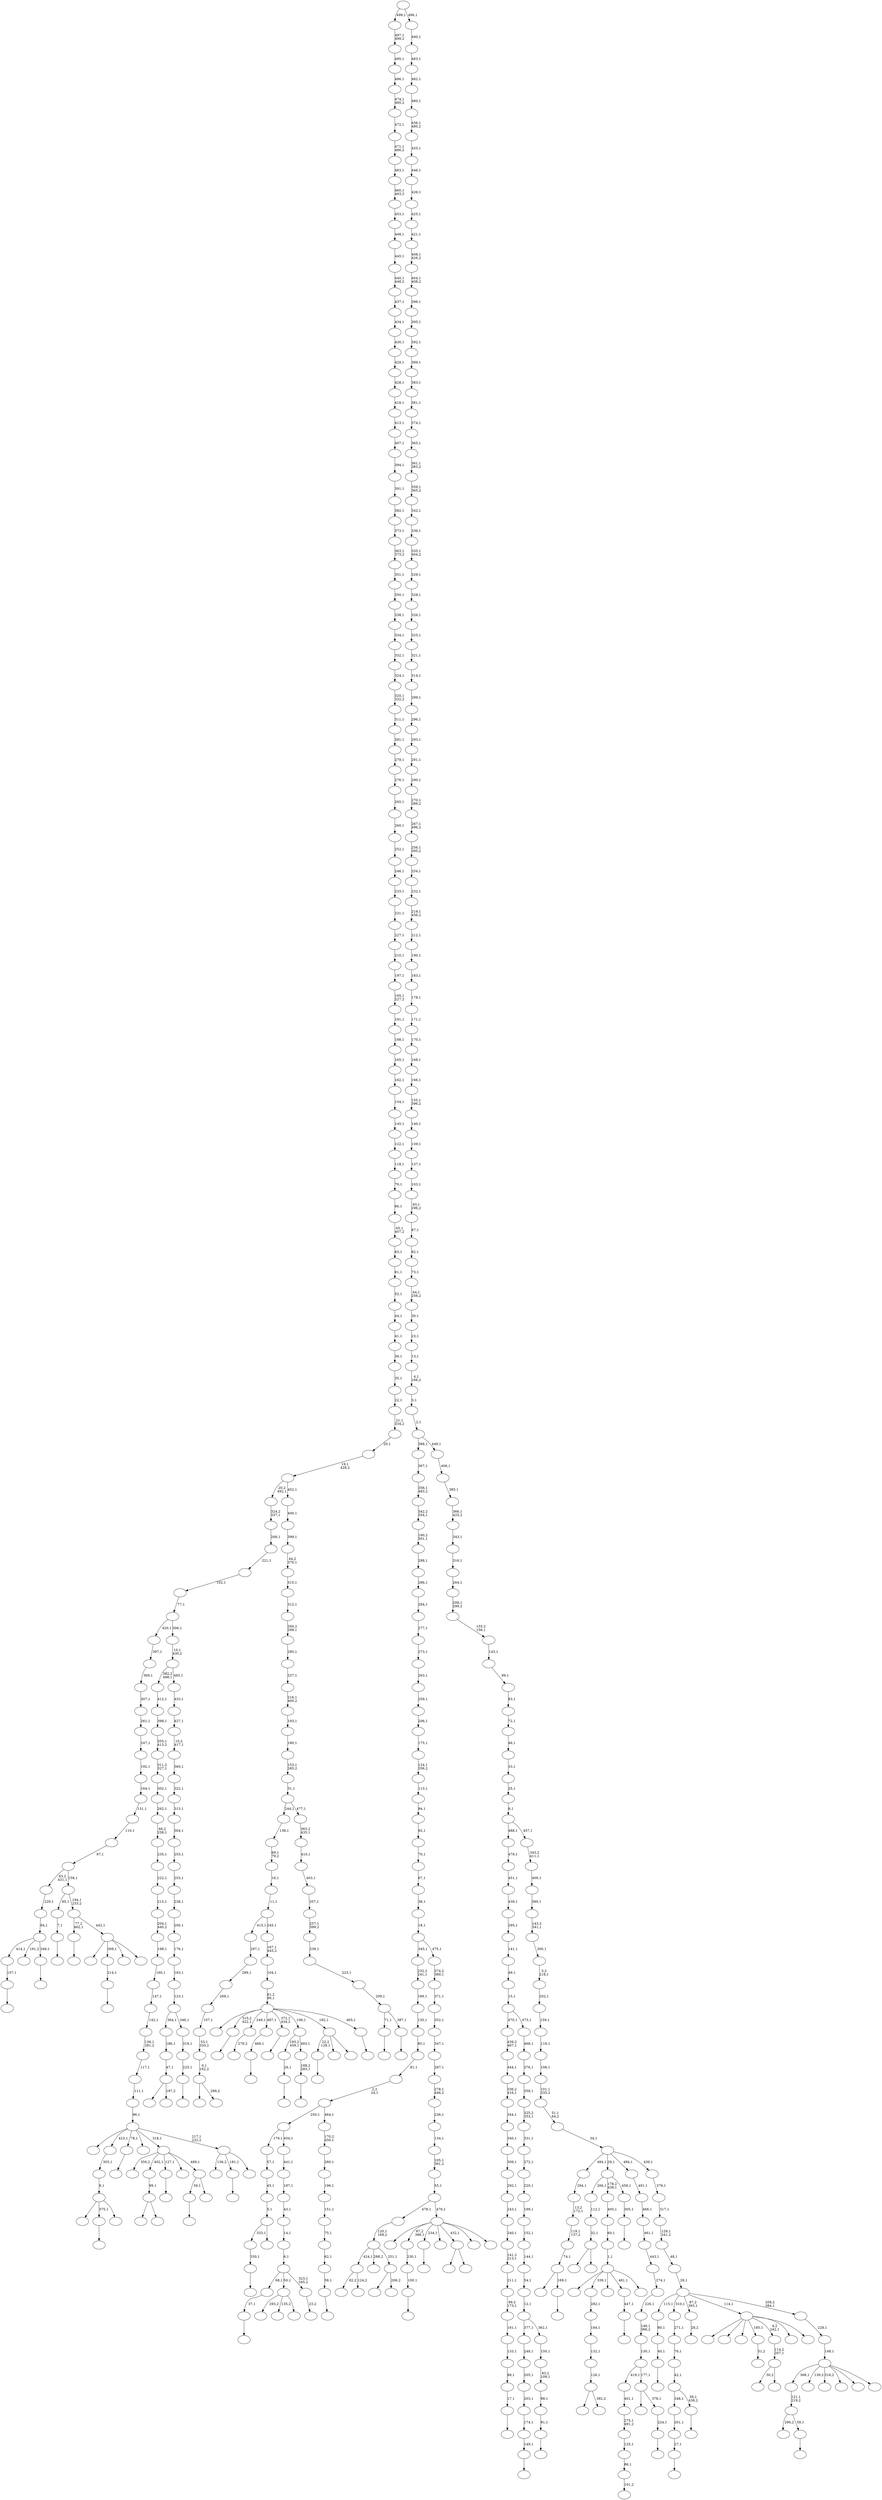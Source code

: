 digraph T {
	600 [label=""]
	599 [label=""]
	598 [label=""]
	597 [label=""]
	596 [label=""]
	595 [label=""]
	594 [label=""]
	593 [label=""]
	592 [label=""]
	591 [label=""]
	590 [label=""]
	589 [label=""]
	588 [label=""]
	587 [label=""]
	586 [label=""]
	585 [label=""]
	584 [label=""]
	583 [label=""]
	582 [label=""]
	581 [label=""]
	580 [label=""]
	579 [label=""]
	578 [label=""]
	577 [label=""]
	576 [label=""]
	575 [label=""]
	574 [label=""]
	573 [label=""]
	572 [label=""]
	571 [label=""]
	570 [label=""]
	569 [label=""]
	568 [label=""]
	567 [label=""]
	566 [label=""]
	565 [label=""]
	564 [label=""]
	563 [label=""]
	562 [label=""]
	561 [label=""]
	560 [label=""]
	559 [label=""]
	558 [label=""]
	557 [label=""]
	556 [label=""]
	555 [label=""]
	554 [label=""]
	553 [label=""]
	552 [label=""]
	551 [label=""]
	550 [label=""]
	549 [label=""]
	548 [label=""]
	547 [label=""]
	546 [label=""]
	545 [label=""]
	544 [label=""]
	543 [label=""]
	542 [label=""]
	541 [label=""]
	540 [label=""]
	539 [label=""]
	538 [label=""]
	537 [label=""]
	536 [label=""]
	535 [label=""]
	534 [label=""]
	533 [label=""]
	532 [label=""]
	531 [label=""]
	530 [label=""]
	529 [label=""]
	528 [label=""]
	527 [label=""]
	526 [label=""]
	525 [label=""]
	524 [label=""]
	523 [label=""]
	522 [label=""]
	521 [label=""]
	520 [label=""]
	519 [label=""]
	518 [label=""]
	517 [label=""]
	516 [label=""]
	515 [label=""]
	514 [label=""]
	513 [label=""]
	512 [label=""]
	511 [label=""]
	510 [label=""]
	509 [label=""]
	508 [label=""]
	507 [label=""]
	506 [label=""]
	505 [label=""]
	504 [label=""]
	503 [label=""]
	502 [label=""]
	501 [label=""]
	500 [label=""]
	499 [label=""]
	498 [label=""]
	497 [label=""]
	496 [label=""]
	495 [label=""]
	494 [label=""]
	493 [label=""]
	492 [label=""]
	491 [label=""]
	490 [label=""]
	489 [label=""]
	488 [label=""]
	487 [label=""]
	486 [label=""]
	485 [label=""]
	484 [label=""]
	483 [label=""]
	482 [label=""]
	481 [label=""]
	480 [label=""]
	479 [label=""]
	478 [label=""]
	477 [label=""]
	476 [label=""]
	475 [label=""]
	474 [label=""]
	473 [label=""]
	472 [label=""]
	471 [label=""]
	470 [label=""]
	469 [label=""]
	468 [label=""]
	467 [label=""]
	466 [label=""]
	465 [label=""]
	464 [label=""]
	463 [label=""]
	462 [label=""]
	461 [label=""]
	460 [label=""]
	459 [label=""]
	458 [label=""]
	457 [label=""]
	456 [label=""]
	455 [label=""]
	454 [label=""]
	453 [label=""]
	452 [label=""]
	451 [label=""]
	450 [label=""]
	449 [label=""]
	448 [label=""]
	447 [label=""]
	446 [label=""]
	445 [label=""]
	444 [label=""]
	443 [label=""]
	442 [label=""]
	441 [label=""]
	440 [label=""]
	439 [label=""]
	438 [label=""]
	437 [label=""]
	436 [label=""]
	435 [label=""]
	434 [label=""]
	433 [label=""]
	432 [label=""]
	431 [label=""]
	430 [label=""]
	429 [label=""]
	428 [label=""]
	427 [label=""]
	426 [label=""]
	425 [label=""]
	424 [label=""]
	423 [label=""]
	422 [label=""]
	421 [label=""]
	420 [label=""]
	419 [label=""]
	418 [label=""]
	417 [label=""]
	416 [label=""]
	415 [label=""]
	414 [label=""]
	413 [label=""]
	412 [label=""]
	411 [label=""]
	410 [label=""]
	409 [label=""]
	408 [label=""]
	407 [label=""]
	406 [label=""]
	405 [label=""]
	404 [label=""]
	403 [label=""]
	402 [label=""]
	401 [label=""]
	400 [label=""]
	399 [label=""]
	398 [label=""]
	397 [label=""]
	396 [label=""]
	395 [label=""]
	394 [label=""]
	393 [label=""]
	392 [label=""]
	391 [label=""]
	390 [label=""]
	389 [label=""]
	388 [label=""]
	387 [label=""]
	386 [label=""]
	385 [label=""]
	384 [label=""]
	383 [label=""]
	382 [label=""]
	381 [label=""]
	380 [label=""]
	379 [label=""]
	378 [label=""]
	377 [label=""]
	376 [label=""]
	375 [label=""]
	374 [label=""]
	373 [label=""]
	372 [label=""]
	371 [label=""]
	370 [label=""]
	369 [label=""]
	368 [label=""]
	367 [label=""]
	366 [label=""]
	365 [label=""]
	364 [label=""]
	363 [label=""]
	362 [label=""]
	361 [label=""]
	360 [label=""]
	359 [label=""]
	358 [label=""]
	357 [label=""]
	356 [label=""]
	355 [label=""]
	354 [label=""]
	353 [label=""]
	352 [label=""]
	351 [label=""]
	350 [label=""]
	349 [label=""]
	348 [label=""]
	347 [label=""]
	346 [label=""]
	345 [label=""]
	344 [label=""]
	343 [label=""]
	342 [label=""]
	341 [label=""]
	340 [label=""]
	339 [label=""]
	338 [label=""]
	337 [label=""]
	336 [label=""]
	335 [label=""]
	334 [label=""]
	333 [label=""]
	332 [label=""]
	331 [label=""]
	330 [label=""]
	329 [label=""]
	328 [label=""]
	327 [label=""]
	326 [label=""]
	325 [label=""]
	324 [label=""]
	323 [label=""]
	322 [label=""]
	321 [label=""]
	320 [label=""]
	319 [label=""]
	318 [label=""]
	317 [label=""]
	316 [label=""]
	315 [label=""]
	314 [label=""]
	313 [label=""]
	312 [label=""]
	311 [label=""]
	310 [label=""]
	309 [label=""]
	308 [label=""]
	307 [label=""]
	306 [label=""]
	305 [label=""]
	304 [label=""]
	303 [label=""]
	302 [label=""]
	301 [label=""]
	300 [label=""]
	299 [label=""]
	298 [label=""]
	297 [label=""]
	296 [label=""]
	295 [label=""]
	294 [label=""]
	293 [label=""]
	292 [label=""]
	291 [label=""]
	290 [label=""]
	289 [label=""]
	288 [label=""]
	287 [label=""]
	286 [label=""]
	285 [label=""]
	284 [label=""]
	283 [label=""]
	282 [label=""]
	281 [label=""]
	280 [label=""]
	279 [label=""]
	278 [label=""]
	277 [label=""]
	276 [label=""]
	275 [label=""]
	274 [label=""]
	273 [label=""]
	272 [label=""]
	271 [label=""]
	270 [label=""]
	269 [label=""]
	268 [label=""]
	267 [label=""]
	266 [label=""]
	265 [label=""]
	264 [label=""]
	263 [label=""]
	262 [label=""]
	261 [label=""]
	260 [label=""]
	259 [label=""]
	258 [label=""]
	257 [label=""]
	256 [label=""]
	255 [label=""]
	254 [label=""]
	253 [label=""]
	252 [label=""]
	251 [label=""]
	250 [label=""]
	249 [label=""]
	248 [label=""]
	247 [label=""]
	246 [label=""]
	245 [label=""]
	244 [label=""]
	243 [label=""]
	242 [label=""]
	241 [label=""]
	240 [label=""]
	239 [label=""]
	238 [label=""]
	237 [label=""]
	236 [label=""]
	235 [label=""]
	234 [label=""]
	233 [label=""]
	232 [label=""]
	231 [label=""]
	230 [label=""]
	229 [label=""]
	228 [label=""]
	227 [label=""]
	226 [label=""]
	225 [label=""]
	224 [label=""]
	223 [label=""]
	222 [label=""]
	221 [label=""]
	220 [label=""]
	219 [label=""]
	218 [label=""]
	217 [label=""]
	216 [label=""]
	215 [label=""]
	214 [label=""]
	213 [label=""]
	212 [label=""]
	211 [label=""]
	210 [label=""]
	209 [label=""]
	208 [label=""]
	207 [label=""]
	206 [label=""]
	205 [label=""]
	204 [label=""]
	203 [label=""]
	202 [label=""]
	201 [label=""]
	200 [label=""]
	199 [label=""]
	198 [label=""]
	197 [label=""]
	196 [label=""]
	195 [label=""]
	194 [label=""]
	193 [label=""]
	192 [label=""]
	191 [label=""]
	190 [label=""]
	189 [label=""]
	188 [label=""]
	187 [label=""]
	186 [label=""]
	185 [label=""]
	184 [label=""]
	183 [label=""]
	182 [label=""]
	181 [label=""]
	180 [label=""]
	179 [label=""]
	178 [label=""]
	177 [label=""]
	176 [label=""]
	175 [label=""]
	174 [label=""]
	173 [label=""]
	172 [label=""]
	171 [label=""]
	170 [label=""]
	169 [label=""]
	168 [label=""]
	167 [label=""]
	166 [label=""]
	165 [label=""]
	164 [label=""]
	163 [label=""]
	162 [label=""]
	161 [label=""]
	160 [label=""]
	159 [label=""]
	158 [label=""]
	157 [label=""]
	156 [label=""]
	155 [label=""]
	154 [label=""]
	153 [label=""]
	152 [label=""]
	151 [label=""]
	150 [label=""]
	149 [label=""]
	148 [label=""]
	147 [label=""]
	146 [label=""]
	145 [label=""]
	144 [label=""]
	143 [label=""]
	142 [label=""]
	141 [label=""]
	140 [label=""]
	139 [label=""]
	138 [label=""]
	137 [label=""]
	136 [label=""]
	135 [label=""]
	134 [label=""]
	133 [label=""]
	132 [label=""]
	131 [label=""]
	130 [label=""]
	129 [label=""]
	128 [label=""]
	127 [label=""]
	126 [label=""]
	125 [label=""]
	124 [label=""]
	123 [label=""]
	122 [label=""]
	121 [label=""]
	120 [label=""]
	119 [label=""]
	118 [label=""]
	117 [label=""]
	116 [label=""]
	115 [label=""]
	114 [label=""]
	113 [label=""]
	112 [label=""]
	111 [label=""]
	110 [label=""]
	109 [label=""]
	108 [label=""]
	107 [label=""]
	106 [label=""]
	105 [label=""]
	104 [label=""]
	103 [label=""]
	102 [label=""]
	101 [label=""]
	100 [label=""]
	99 [label=""]
	98 [label=""]
	97 [label=""]
	96 [label=""]
	95 [label=""]
	94 [label=""]
	93 [label=""]
	92 [label=""]
	91 [label=""]
	90 [label=""]
	89 [label=""]
	88 [label=""]
	87 [label=""]
	86 [label=""]
	85 [label=""]
	84 [label=""]
	83 [label=""]
	82 [label=""]
	81 [label=""]
	80 [label=""]
	79 [label=""]
	78 [label=""]
	77 [label=""]
	76 [label=""]
	75 [label=""]
	74 [label=""]
	73 [label=""]
	72 [label=""]
	71 [label=""]
	70 [label=""]
	69 [label=""]
	68 [label=""]
	67 [label=""]
	66 [label=""]
	65 [label=""]
	64 [label=""]
	63 [label=""]
	62 [label=""]
	61 [label=""]
	60 [label=""]
	59 [label=""]
	58 [label=""]
	57 [label=""]
	56 [label=""]
	55 [label=""]
	54 [label=""]
	53 [label=""]
	52 [label=""]
	51 [label=""]
	50 [label=""]
	49 [label=""]
	48 [label=""]
	47 [label=""]
	46 [label=""]
	45 [label=""]
	44 [label=""]
	43 [label=""]
	42 [label=""]
	41 [label=""]
	40 [label=""]
	39 [label=""]
	38 [label=""]
	37 [label=""]
	36 [label=""]
	35 [label=""]
	34 [label=""]
	33 [label=""]
	32 [label=""]
	31 [label=""]
	30 [label=""]
	29 [label=""]
	28 [label=""]
	27 [label=""]
	26 [label=""]
	25 [label=""]
	24 [label=""]
	23 [label=""]
	22 [label=""]
	21 [label=""]
	20 [label=""]
	19 [label=""]
	18 [label=""]
	17 [label=""]
	16 [label=""]
	15 [label=""]
	14 [label=""]
	13 [label=""]
	12 [label=""]
	11 [label=""]
	10 [label=""]
	9 [label=""]
	8 [label=""]
	7 [label=""]
	6 [label=""]
	5 [label=""]
	4 [label=""]
	3 [label=""]
	2 [label=""]
	1 [label=""]
	0 [label=""]
	596 -> 597 [label=""]
	595 -> 596 [label="37,1"]
	592 -> 593 [label=""]
	591 -> 594 [label="290,2"]
	591 -> 592 [label="59,1"]
	590 -> 591 [label="121,1\n219,2"]
	587 -> 588 [label=""]
	583 -> 584 [label="101,2"]
	582 -> 583 [label="86,1"]
	581 -> 582 [label="125,1"]
	580 -> 581 [label="275,1\n491,2"]
	579 -> 580 [label="401,1"]
	577 -> 585 [label=""]
	577 -> 578 [label=""]
	576 -> 577 [label="99,1"]
	569 -> 570 [label=""]
	568 -> 569 [label="17,1"]
	567 -> 568 [label="88,1"]
	566 -> 567 [label="133,1"]
	565 -> 566 [label="161,1"]
	564 -> 565 [label="89,2\n173,1"]
	563 -> 564 [label="211,1"]
	562 -> 563 [label="141,2\n213,1"]
	561 -> 562 [label="240,1"]
	560 -> 561 [label="243,1"]
	559 -> 560 [label="292,1"]
	558 -> 559 [label="309,1"]
	557 -> 558 [label="340,1"]
	556 -> 557 [label="344,1"]
	555 -> 556 [label="336,2\n416,1"]
	554 -> 555 [label="444,1"]
	553 -> 554 [label="439,2\n467,1"]
	549 -> 598 [label=""]
	549 -> 550 [label="197,2"]
	548 -> 549 [label="47,1"]
	547 -> 548 [label="186,1"]
	541 -> 542 [label=""]
	540 -> 541 [label="26,1"]
	538 -> 571 [label="293,2"]
	538 -> 552 [label="135,2"]
	538 -> 539 [label=""]
	535 -> 543 [label=""]
	535 -> 536 [label=""]
	534 -> 535 [label="32,1"]
	533 -> 534 [label="112,1"]
	531 -> 532 [label=""]
	529 -> 530 [label=""]
	528 -> 529 [label="7,1"]
	526 -> 527 [label=""]
	523 -> 524 [label=""]
	522 -> 523 [label="40,1"]
	521 -> 522 [label="80,1"]
	517 -> 518 [label=""]
	516 -> 551 [label=""]
	516 -> 517 [label="169,1"]
	515 -> 516 [label="74,1"]
	514 -> 515 [label="119,1\n137,2"]
	513 -> 514 [label="13,2\n172,1"]
	512 -> 513 [label="294,1"]
	509 -> 510 [label=""]
	508 -> 509 [label="27,1"]
	507 -> 508 [label="201,1"]
	505 -> 511 [label="82,2"]
	505 -> 506 [label="124,2"]
	503 -> 504 [label=""]
	500 -> 519 [label=""]
	500 -> 501 [label="289,2"]
	499 -> 500 [label="0,1\n162,2"]
	498 -> 499 [label="53,1\n320,2"]
	497 -> 498 [label="107,1"]
	496 -> 497 [label="269,1"]
	495 -> 496 [label="289,1"]
	494 -> 495 [label="297,1"]
	492 -> 493 [label=""]
	491 -> 492 [label="157,1"]
	489 -> 490 [label=""]
	488 -> 489 [label="100,1"]
	487 -> 488 [label="230,1"]
	485 -> 486 [label=""]
	484 -> 485 [label="149,1"]
	483 -> 484 [label="174,1"]
	482 -> 483 [label="203,1"]
	481 -> 482 [label="205,1"]
	480 -> 481 [label="248,1"]
	478 -> 479 [label=""]
	477 -> 478 [label="91,1"]
	476 -> 477 [label="98,1"]
	475 -> 476 [label="83,2\n109,1"]
	474 -> 475 [label="150,1"]
	473 -> 480 [label="377,1"]
	473 -> 474 [label="362,1"]
	472 -> 473 [label="12,1"]
	471 -> 472 [label="54,1"]
	470 -> 471 [label="144,1"]
	469 -> 470 [label="152,1"]
	468 -> 469 [label="199,1"]
	467 -> 468 [label="220,1"]
	466 -> 467 [label="272,1"]
	465 -> 466 [label="331,1"]
	464 -> 465 [label="325,2\n353,1"]
	463 -> 464 [label="358,1"]
	462 -> 463 [label="376,1"]
	461 -> 462 [label="468,1"]
	460 -> 553 [label="470,1"]
	460 -> 461 [label="473,1"]
	459 -> 460 [label="15,1"]
	458 -> 459 [label="49,1"]
	457 -> 458 [label="141,1"]
	456 -> 457 [label="295,1"]
	455 -> 456 [label="439,1"]
	454 -> 455 [label="451,1"]
	453 -> 454 [label="479,1"]
	450 -> 451 [label=""]
	447 -> 448 [label=""]
	445 -> 502 [label=""]
	445 -> 446 [label="392,2"]
	444 -> 445 [label="126,1"]
	443 -> 444 [label="132,1"]
	442 -> 443 [label="184,1"]
	441 -> 442 [label="282,1"]
	439 -> 440 [label=""]
	435 -> 589 [label=""]
	435 -> 503 [label="375,1"]
	435 -> 436 [label=""]
	434 -> 435 [label="9,1"]
	433 -> 434 [label="303,1"]
	431 -> 432 [label=""]
	430 -> 431 [label="330,1"]
	425 -> 426 [label=""]
	423 -> 430 [label="333,1"]
	423 -> 424 [label=""]
	422 -> 423 [label="5,1"]
	421 -> 422 [label="45,1"]
	420 -> 421 [label="57,1"]
	417 -> 418 [label="279,2"]
	415 -> 416 [label=""]
	414 -> 415 [label="469,1"]
	412 -> 413 [label=""]
	410 -> 411 [label=""]
	408 -> 409 [label=""]
	407 -> 408 [label="447,1"]
	405 -> 406 [label=""]
	404 -> 405 [label="188,2\n283,1"]
	403 -> 540 [label="193,2\n459,1"]
	403 -> 404 [label="493,1"]
	401 -> 402 [label="51,2"]
	398 -> 399 [label=""]
	397 -> 491 [label="414,1"]
	397 -> 428 [label="191,2"]
	397 -> 398 [label="349,1"]
	396 -> 397 [label="84,1"]
	395 -> 396 [label="229,1"]
	393 -> 573 [label="30,2"]
	393 -> 394 [label=""]
	392 -> 393 [label="114,2\n207,1"]
	389 -> 574 [label=""]
	389 -> 441 [label="339,1"]
	389 -> 437 [label=""]
	389 -> 407 [label="481,1"]
	389 -> 390 [label=""]
	388 -> 389 [label="1,1"]
	387 -> 388 [label="60,1"]
	386 -> 387 [label="405,1"]
	384 -> 385 [label=""]
	383 -> 384 [label="214,1"]
	381 -> 382 [label=""]
	380 -> 381 [label="305,1"]
	379 -> 533 [label="266,1"]
	379 -> 386 [label="178,2\n438,1"]
	379 -> 380 [label="458,1"]
	377 -> 531 [label="22,2\n128,1"]
	377 -> 520 [label=""]
	377 -> 378 [label=""]
	373 -> 374 [label=""]
	372 -> 507 [label="348,1"]
	372 -> 373 [label="56,1\n436,2"]
	371 -> 372 [label="42,1"]
	370 -> 371 [label="76,1"]
	369 -> 370 [label="271,1"]
	367 -> 450 [label="39,1"]
	367 -> 368 [label=""]
	366 -> 600 [label="350,2"]
	366 -> 576 [label="402,1"]
	366 -> 425 [label="127,1"]
	366 -> 400 [label=""]
	366 -> 367 [label="489,1"]
	364 -> 365 [label=""]
	362 -> 363 [label="23,2"]
	361 -> 595 [label="68,1"]
	361 -> 538 [label="50,1"]
	361 -> 362 [label="323,1\n345,2"]
	360 -> 361 [label="6,1"]
	359 -> 360 [label="14,1"]
	358 -> 359 [label="43,1"]
	357 -> 358 [label="187,1"]
	356 -> 357 [label="441,1"]
	355 -> 420 [label="179,1"]
	355 -> 356 [label="454,1"]
	352 -> 537 [label=""]
	352 -> 383 [label="308,1"]
	352 -> 375 [label=""]
	352 -> 353 [label=""]
	351 -> 526 [label="77,2\n462,1"]
	351 -> 352 [label="442,1"]
	350 -> 528 [label="95,1"]
	350 -> 351 [label="194,1\n233,2"]
	349 -> 395 [label="63,2\n431,1"]
	349 -> 350 [label="158,1"]
	348 -> 349 [label="97,1"]
	347 -> 348 [label="110,1"]
	346 -> 347 [label="131,1"]
	345 -> 346 [label="164,1"]
	344 -> 345 [label="192,1"]
	343 -> 344 [label="247,1"]
	342 -> 343 [label="261,1"]
	341 -> 342 [label="307,1"]
	340 -> 341 [label="369,1"]
	339 -> 340 [label="397,1"]
	337 -> 572 [label="136,2"]
	337 -> 364 [label="181,1"]
	337 -> 338 [label=""]
	336 -> 452 [label=""]
	336 -> 433 [label="423,1"]
	336 -> 410 [label="78,1"]
	336 -> 376 [label=""]
	336 -> 366 [label="318,1"]
	336 -> 337 [label="217,1\n222,2"]
	335 -> 336 [label="96,1"]
	334 -> 335 [label="111,1"]
	333 -> 334 [label="117,1"]
	332 -> 333 [label="136,1\n281,2"]
	331 -> 332 [label="142,1"]
	330 -> 331 [label="147,1"]
	329 -> 330 [label="160,1"]
	328 -> 329 [label="198,1"]
	327 -> 328 [label="204,1\n440,2"]
	326 -> 327 [label="215,1"]
	325 -> 326 [label="222,1"]
	324 -> 325 [label="235,1"]
	323 -> 324 [label="66,2\n258,1"]
	322 -> 323 [label="262,1"]
	321 -> 322 [label="302,1"]
	320 -> 321 [label="311,2\n327,1"]
	319 -> 320 [label="355,1\n413,2"]
	318 -> 319 [label="398,1"]
	317 -> 318 [label="412,1"]
	315 -> 316 [label=""]
	314 -> 315 [label="58,1"]
	313 -> 314 [label="62,1"]
	312 -> 313 [label="75,1"]
	311 -> 312 [label="151,1"]
	310 -> 311 [label="196,1"]
	309 -> 310 [label="280,1"]
	308 -> 309 [label="170,2\n450,1"]
	307 -> 355 [label="250,1"]
	307 -> 308 [label="464,1"]
	306 -> 307 [label="2,2\n24,1"]
	305 -> 306 [label="81,1"]
	304 -> 305 [label="85,1"]
	303 -> 304 [label="135,1"]
	302 -> 303 [label="189,1"]
	301 -> 302 [label="232,2\n241,1"]
	299 -> 419 [label=""]
	299 -> 300 [label=""]
	297 -> 298 [label=""]
	296 -> 575 [label=""]
	296 -> 439 [label="315,2\n422,1"]
	296 -> 417 [label="249,1"]
	296 -> 414 [label="487,1"]
	296 -> 412 [label="372,1\n434,2"]
	296 -> 403 [label="106,1"]
	296 -> 377 [label="182,1"]
	296 -> 297 [label="465,1"]
	295 -> 296 [label="61,2\n90,1"]
	294 -> 295 [label="104,1"]
	293 -> 294 [label="167,1\n445,2"]
	292 -> 494 [label="415,1"]
	292 -> 293 [label="245,1"]
	291 -> 292 [label="11,1"]
	290 -> 291 [label="16,1"]
	289 -> 290 [label="69,1\n79,2"]
	288 -> 289 [label="138,1"]
	286 -> 287 [label=""]
	285 -> 286 [label="224,1"]
	284 -> 438 [label=""]
	284 -> 285 [label="378,1"]
	283 -> 579 [label="419,1"]
	283 -> 284 [label="177,1"]
	282 -> 283 [label="130,1"]
	281 -> 282 [label="146,1\n366,2"]
	280 -> 281 [label="226,1"]
	279 -> 280 [label="274,1"]
	278 -> 279 [label="443,1"]
	277 -> 278 [label="461,1"]
	276 -> 277 [label="466,1"]
	275 -> 276 [label="491,1"]
	273 -> 599 [label=""]
	273 -> 274 [label="206,2"]
	272 -> 505 [label="424,1"]
	272 -> 391 [label="288,2"]
	272 -> 273 [label="251,1"]
	271 -> 272 [label="120,1\n168,2"]
	269 -> 270 [label=""]
	268 -> 269 [label="225,1"]
	267 -> 268 [label="319,1"]
	266 -> 547 [label="364,1"]
	266 -> 267 [label="346,1"]
	265 -> 266 [label="123,1"]
	264 -> 265 [label="163,1"]
	263 -> 264 [label="176,1"]
	262 -> 263 [label="200,1"]
	261 -> 262 [label="238,1"]
	260 -> 261 [label="253,1"]
	259 -> 260 [label="255,1"]
	258 -> 259 [label="304,1"]
	257 -> 258 [label="313,1"]
	256 -> 257 [label="322,1"]
	255 -> 256 [label="360,1"]
	254 -> 255 [label="10,2\n417,1"]
	253 -> 254 [label="427,1"]
	252 -> 253 [label="433,1"]
	251 -> 317 [label="382,2\n498,1"]
	251 -> 252 [label="485,1"]
	250 -> 251 [label="10,1\n430,2"]
	249 -> 339 [label="420,1"]
	249 -> 250 [label="306,1"]
	248 -> 249 [label="77,1"]
	247 -> 248 [label="102,1"]
	246 -> 247 [label="221,1"]
	245 -> 246 [label="268,1"]
	244 -> 245 [label="324,2\n337,1"]
	241 -> 242 [label=""]
	240 -> 587 [label="71,1"]
	240 -> 241 [label="387,1"]
	239 -> 240 [label="209,1"]
	238 -> 239 [label="223,1"]
	237 -> 238 [label="239,1"]
	236 -> 237 [label="257,1\n399,2"]
	235 -> 236 [label="357,1"]
	234 -> 235 [label="403,1"]
	233 -> 234 [label="410,1"]
	232 -> 233 [label="363,2\n435,1"]
	231 -> 288 [label="244,1"]
	231 -> 232 [label="477,1"]
	230 -> 231 [label="31,1"]
	229 -> 230 [label="153,1\n265,2"]
	228 -> 229 [label="180,1"]
	227 -> 228 [label="193,1"]
	226 -> 227 [label="216,1\n400,2"]
	225 -> 226 [label="237,1"]
	224 -> 225 [label="285,1"]
	223 -> 224 [label="260,2\n298,1"]
	222 -> 223 [label="312,1"]
	221 -> 222 [label="315,1"]
	220 -> 221 [label="44,2\n370,1"]
	219 -> 220 [label="399,1"]
	218 -> 219 [label="400,1"]
	217 -> 244 [label="20,2\n492,1"]
	217 -> 218 [label="452,1"]
	216 -> 217 [label="19,1\n428,2"]
	215 -> 216 [label="20,1"]
	214 -> 215 [label="21,1\n334,2"]
	213 -> 214 [label="22,1"]
	212 -> 213 [label="35,1"]
	211 -> 212 [label="36,1"]
	210 -> 211 [label="41,1"]
	209 -> 210 [label="44,1"]
	208 -> 209 [label="52,1"]
	207 -> 208 [label="61,1"]
	206 -> 207 [label="63,1"]
	205 -> 206 [label="65,1\n407,2"]
	204 -> 205 [label="66,1"]
	203 -> 204 [label="79,1"]
	202 -> 203 [label="118,1"]
	201 -> 202 [label="122,1"]
	200 -> 201 [label="145,1"]
	199 -> 200 [label="154,1"]
	198 -> 199 [label="162,1"]
	197 -> 198 [label="165,1"]
	196 -> 197 [label="188,1"]
	195 -> 196 [label="191,1"]
	194 -> 195 [label="195,1\n227,2"]
	193 -> 194 [label="197,1"]
	192 -> 193 [label="210,1"]
	191 -> 192 [label="227,1"]
	190 -> 191 [label="231,1"]
	189 -> 190 [label="233,1"]
	188 -> 189 [label="246,1"]
	187 -> 188 [label="252,1"]
	186 -> 187 [label="260,1"]
	185 -> 186 [label="265,1"]
	184 -> 185 [label="276,1"]
	183 -> 184 [label="279,1"]
	182 -> 183 [label="281,1"]
	181 -> 182 [label="311,1"]
	180 -> 181 [label="320,1\n332,2"]
	179 -> 180 [label="324,1"]
	178 -> 179 [label="332,1"]
	177 -> 178 [label="334,1"]
	176 -> 177 [label="338,1"]
	175 -> 176 [label="350,1"]
	174 -> 175 [label="351,1"]
	173 -> 174 [label="363,1\n373,2"]
	172 -> 173 [label="373,1"]
	171 -> 172 [label="382,1"]
	170 -> 171 [label="391,1"]
	169 -> 170 [label="394,1"]
	168 -> 169 [label="407,1"]
	167 -> 168 [label="413,1"]
	166 -> 167 [label="418,1"]
	165 -> 166 [label="428,1"]
	164 -> 165 [label="429,1"]
	163 -> 164 [label="430,1"]
	162 -> 163 [label="434,1"]
	161 -> 162 [label="437,1"]
	160 -> 161 [label="440,1\n448,2"]
	159 -> 160 [label="445,1"]
	158 -> 159 [label="448,1"]
	157 -> 158 [label="453,1"]
	156 -> 157 [label="460,1\n463,2"]
	155 -> 156 [label="463,1"]
	154 -> 155 [label="471,1\n486,2"]
	153 -> 154 [label="472,1"]
	152 -> 153 [label="474,1\n495,2"]
	151 -> 152 [label="486,1"]
	150 -> 151 [label="495,1"]
	149 -> 150 [label="497,1\n499,2"]
	147 -> 148 [label="28,2"]
	144 -> 544 [label=""]
	144 -> 487 [label="67,2\n386,1"]
	144 -> 447 [label="234,1"]
	144 -> 429 [label=""]
	144 -> 299 [label="432,1"]
	144 -> 243 [label=""]
	144 -> 145 [label=""]
	143 -> 271 [label="478,1"]
	143 -> 144 [label="476,1"]
	142 -> 143 [label="55,1"]
	141 -> 142 [label="105,1\n361,2"]
	140 -> 141 [label="134,1"]
	139 -> 140 [label="236,1"]
	138 -> 139 [label="278,1\n446,2"]
	137 -> 138 [label="287,1"]
	136 -> 137 [label="347,1"]
	135 -> 136 [label="352,1"]
	134 -> 135 [label="371,1"]
	133 -> 134 [label="374,2\n380,1"]
	132 -> 301 [label="345,1"]
	132 -> 133 [label="475,1"]
	131 -> 132 [label="18,1"]
	130 -> 131 [label="38,1"]
	129 -> 130 [label="67,1"]
	128 -> 129 [label="70,1"]
	127 -> 128 [label="92,1"]
	126 -> 127 [label="94,1"]
	125 -> 126 [label="113,1"]
	124 -> 125 [label="124,1\n356,2"]
	123 -> 124 [label="175,1"]
	122 -> 123 [label="206,1"]
	121 -> 122 [label="259,1"]
	120 -> 121 [label="263,1"]
	119 -> 120 [label="273,1"]
	118 -> 119 [label="277,1"]
	117 -> 118 [label="284,1"]
	116 -> 117 [label="286,1"]
	115 -> 116 [label="288,1"]
	114 -> 115 [label="190,2\n301,1"]
	113 -> 114 [label="342,2\n354,1"]
	112 -> 113 [label="356,1\n483,2"]
	111 -> 112 [label="367,1"]
	109 -> 546 [label=""]
	109 -> 545 [label=""]
	109 -> 449 [label=""]
	109 -> 401 [label="185,1"]
	109 -> 392 [label="4,2\n242,1"]
	109 -> 146 [label=""]
	109 -> 110 [label=""]
	107 -> 590 [label="368,1"]
	107 -> 586 [label="139,2"]
	107 -> 525 [label="316,2"]
	107 -> 427 [label=""]
	107 -> 354 [label=""]
	107 -> 108 [label=""]
	106 -> 107 [label="148,1"]
	105 -> 106 [label="228,1"]
	104 -> 521 [label="115,1"]
	104 -> 369 [label="310,1"]
	104 -> 147 [label="87,2\n393,1"]
	104 -> 109 [label="114,1"]
	104 -> 105 [label="208,2\n384,1"]
	103 -> 104 [label="28,1"]
	102 -> 103 [label="48,1"]
	101 -> 102 [label="129,1\n341,2"]
	100 -> 101 [label="317,1"]
	99 -> 100 [label="379,1"]
	98 -> 512 [label="484,1"]
	98 -> 379 [label="29,1"]
	98 -> 275 [label="494,1"]
	98 -> 99 [label="436,1"]
	97 -> 98 [label="34,1"]
	96 -> 97 [label="51,1\n64,2"]
	95 -> 96 [label="101,1\n335,2"]
	94 -> 95 [label="108,1"]
	93 -> 94 [label="116,1"]
	92 -> 93 [label="159,1"]
	91 -> 92 [label="202,1"]
	90 -> 91 [label="3,2\n218,1"]
	89 -> 90 [label="300,1"]
	88 -> 89 [label="143,2\n341,1"]
	87 -> 88 [label="390,1"]
	86 -> 87 [label="409,1"]
	85 -> 86 [label="343,2\n411,1"]
	84 -> 453 [label="488,1"]
	84 -> 85 [label="457,1"]
	83 -> 84 [label="8,1"]
	82 -> 83 [label="25,1"]
	81 -> 82 [label="33,1"]
	80 -> 81 [label="46,1"]
	79 -> 80 [label="72,1"]
	78 -> 79 [label="83,1"]
	77 -> 78 [label="89,1"]
	76 -> 77 [label="143,1"]
	75 -> 76 [label="155,2\n156,1"]
	74 -> 75 [label="208,1\n299,2"]
	73 -> 74 [label="264,1"]
	72 -> 73 [label="316,1"]
	71 -> 72 [label="343,1"]
	70 -> 71 [label="366,1\n425,2"]
	69 -> 70 [label="385,1"]
	68 -> 69 [label="406,1"]
	67 -> 111 [label="388,1"]
	67 -> 68 [label="449,1"]
	66 -> 67 [label="2,1"]
	65 -> 66 [label="3,1"]
	64 -> 65 [label="4,1\n166,2"]
	63 -> 64 [label="13,1"]
	62 -> 63 [label="23,1"]
	61 -> 62 [label="30,1"]
	60 -> 61 [label="64,1\n256,2"]
	59 -> 60 [label="73,1"]
	58 -> 59 [label="82,1"]
	57 -> 58 [label="87,1"]
	56 -> 57 [label="93,1\n296,2"]
	55 -> 56 [label="103,1"]
	54 -> 55 [label="137,1"]
	53 -> 54 [label="139,1"]
	52 -> 53 [label="140,1"]
	51 -> 52 [label="155,1\n396,2"]
	50 -> 51 [label="166,1"]
	49 -> 50 [label="168,1"]
	48 -> 49 [label="170,1"]
	47 -> 48 [label="171,1"]
	46 -> 47 [label="178,1"]
	45 -> 46 [label="183,1"]
	44 -> 45 [label="190,1"]
	43 -> 44 [label="212,1"]
	42 -> 43 [label="219,1\n456,2"]
	41 -> 42 [label="232,1"]
	40 -> 41 [label="254,1"]
	39 -> 40 [label="256,1\n395,2"]
	38 -> 39 [label="267,1\n496,2"]
	37 -> 38 [label="270,1\n389,2"]
	36 -> 37 [label="290,1"]
	35 -> 36 [label="291,1"]
	34 -> 35 [label="293,1"]
	33 -> 34 [label="296,1"]
	32 -> 33 [label="299,1"]
	31 -> 32 [label="314,1"]
	30 -> 31 [label="321,1"]
	29 -> 30 [label="325,1"]
	28 -> 29 [label="326,1"]
	27 -> 28 [label="328,1"]
	26 -> 27 [label="329,1"]
	25 -> 26 [label="335,1\n404,2"]
	24 -> 25 [label="336,1"]
	23 -> 24 [label="342,1"]
	22 -> 23 [label="359,1\n365,2"]
	21 -> 22 [label="361,1\n383,2"]
	20 -> 21 [label="365,1"]
	19 -> 20 [label="374,1"]
	18 -> 19 [label="381,1"]
	17 -> 18 [label="383,1"]
	16 -> 17 [label="389,1"]
	15 -> 16 [label="392,1"]
	14 -> 15 [label="395,1"]
	13 -> 14 [label="396,1"]
	12 -> 13 [label="404,1\n408,2"]
	11 -> 12 [label="408,1\n426,2"]
	10 -> 11 [label="421,1"]
	9 -> 10 [label="425,1"]
	8 -> 9 [label="426,1"]
	7 -> 8 [label="446,1"]
	6 -> 7 [label="455,1"]
	5 -> 6 [label="456,1\n480,2"]
	4 -> 5 [label="480,1"]
	3 -> 4 [label="482,1"]
	2 -> 3 [label="483,1"]
	1 -> 2 [label="490,1"]
	0 -> 149 [label="499,1"]
	0 -> 1 [label="496,1"]
}
